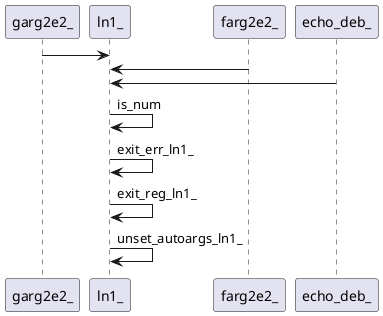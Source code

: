 @startuml rete
garg2e2_ -> ln1_ 
farg2e2_ -> ln1_
echo_deb_ -> ln1_
ln1_ -> ln1_:is_num
ln1_ -> ln1_:exit_err_ln1_
ln1_ -> ln1_:exit_reg_ln1_
ln1_ -> ln1_:unset_autoargs_ln1_
' {wrap_fn}
' fnn o-> ln1_
' {body_fn}
@enduml